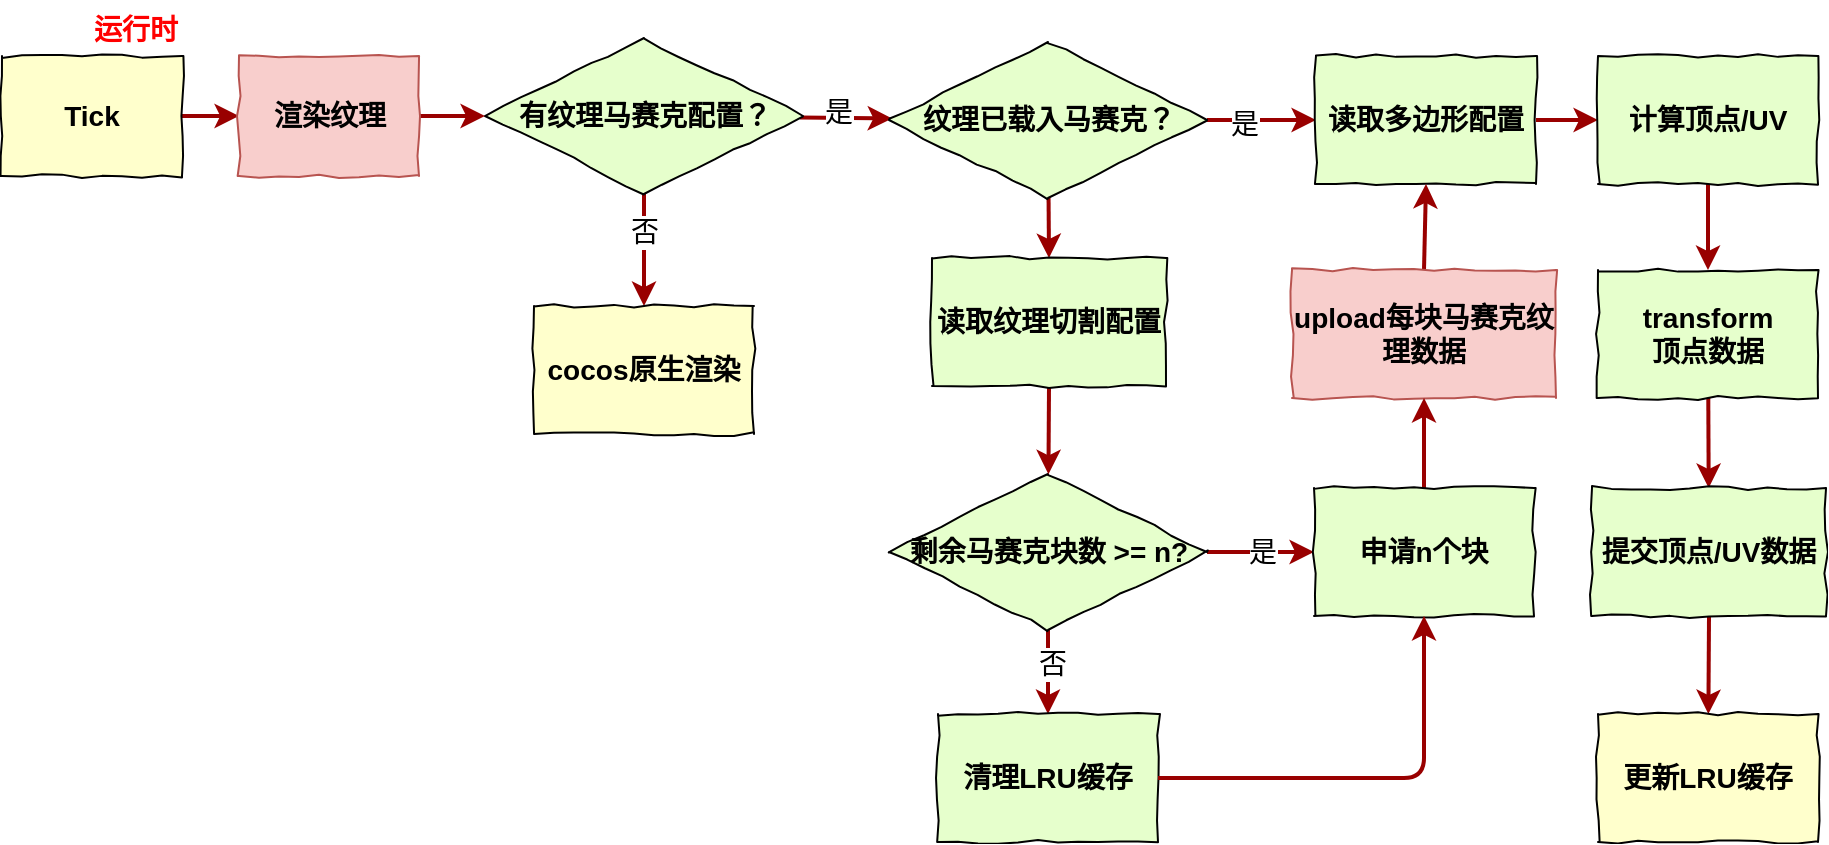 <mxfile pages="1" version="11.2.5" type="github"><diagram name="Page-1" id="c7558073-3199-34d8-9f00-42111426c3f3"><mxGraphModel dx="891" dy="625" grid="1" gridSize="10" guides="1" tooltips="1" connect="1" arrows="1" fold="1" page="1" pageScale="1" pageWidth="2339" pageHeight="3300" background="#ffffff" math="0" shadow="0"><root><mxCell id="0"/><mxCell id="1" parent="0"/><mxCell id="b0LK3URDOiDDCZ83941C-109" style="edgeStyle=none;orthogonalLoop=1;jettySize=auto;html=1;exitX=0.5;exitY=0;exitDx=0;exitDy=0;strokeColor=#990000;strokeWidth=2;entryX=0;entryY=0.5;entryDx=0;entryDy=0;comic=0;fontSize=14;" parent="1" source="b0LK3URDOiDDCZ83941C-130" target="b0LK3URDOiDDCZ83941C-121" edge="1"><mxGeometry relative="1" as="geometry"><mxPoint x="710" y="388" as="targetPoint"/><mxPoint x="680" y="388" as="sourcePoint"/></mxGeometry></mxCell><mxCell id="b0LK3URDOiDDCZ83941C-159" value="是" style="text;html=1;resizable=0;points=[];align=center;verticalAlign=middle;labelBackgroundColor=#ffffff;fontColor=#000000;fontSize=14;" parent="b0LK3URDOiDDCZ83941C-109" vertex="1" connectable="0"><mxGeometry x="-0.313" y="-2" relative="1" as="geometry"><mxPoint as="offset"/></mxGeometry></mxCell><mxCell id="b0LK3URDOiDDCZ83941C-131" value="" style="edgeStyle=none;orthogonalLoop=1;jettySize=auto;html=1;strokeColor=#990000;strokeWidth=2;comic=0;fontSize=14;" parent="1" source="b0LK3URDOiDDCZ83941C-105" target="b0LK3URDOiDDCZ83941C-130" edge="1"><mxGeometry relative="1" as="geometry"/></mxCell><mxCell id="b0LK3URDOiDDCZ83941C-160" value="是" style="text;html=1;resizable=0;points=[];align=center;verticalAlign=middle;labelBackgroundColor=#ffffff;fontColor=#000000;fontSize=14;" parent="b0LK3URDOiDDCZ83941C-131" vertex="1" connectable="0"><mxGeometry x="-0.189" y="3" relative="1" as="geometry"><mxPoint as="offset"/></mxGeometry></mxCell><mxCell id="b0LK3URDOiDDCZ83941C-164" value="" style="edgeStyle=none;comic=0;orthogonalLoop=1;jettySize=auto;html=1;strokeColor=#990000;strokeWidth=2;fontColor=#000000;entryX=0.5;entryY=0;entryDx=0;entryDy=0;fontSize=14;" parent="1" source="b0LK3URDOiDDCZ83941C-105" target="b0LK3URDOiDDCZ83941C-166" edge="1"><mxGeometry relative="1" as="geometry"><mxPoint x="450" y="480" as="targetPoint"/></mxGeometry></mxCell><mxCell id="b0LK3URDOiDDCZ83941C-165" value="否" style="text;html=1;resizable=0;points=[];align=center;verticalAlign=middle;labelBackgroundColor=#ffffff;fontColor=#000000;fontSize=14;" parent="b0LK3URDOiDDCZ83941C-164" vertex="1" connectable="0"><mxGeometry x="-0.325" relative="1" as="geometry"><mxPoint as="offset"/></mxGeometry></mxCell><mxCell id="b0LK3URDOiDDCZ83941C-105" value="有纹理马赛克配置？" style="rhombus;whiteSpace=wrap;html=1;rotation=0;direction=south;fillColor=#E6FFCC;shadow=0;comic=1;fontStyle=1;fontSize=14;" parent="1" vertex="1"><mxGeometry x="366.5" y="351" width="159" height="78" as="geometry"/></mxCell><mxCell id="b0LK3URDOiDDCZ83941C-162" value="" style="edgeStyle=none;comic=0;orthogonalLoop=1;jettySize=auto;html=1;strokeColor=#990000;strokeWidth=2;fontColor=#000000;entryX=0.5;entryY=0;entryDx=0;entryDy=0;fontSize=14;" parent="1" source="b0LK3URDOiDDCZ83941C-130" target="b0LK3URDOiDDCZ83941C-128" edge="1"><mxGeometry relative="1" as="geometry"/></mxCell><mxCell id="b0LK3URDOiDDCZ83941C-130" value="纹理已载入马赛克？" style="rhombus;whiteSpace=wrap;html=1;rotation=0;direction=south;fillColor=#E6FFCC;shadow=0;comic=1;fontStyle=1;fontSize=14;" parent="1" vertex="1"><mxGeometry x="568.5" y="353" width="159" height="78" as="geometry"/></mxCell><mxCell id="b0LK3URDOiDDCZ83941C-171" style="edgeStyle=none;comic=0;orthogonalLoop=1;jettySize=auto;html=1;exitX=1;exitY=0.5;exitDx=0;exitDy=0;strokeColor=#990000;strokeWidth=2;fontColor=#000000;fontSize=14;" parent="1" source="b0LK3URDOiDDCZ83941C-168" target="b0LK3URDOiDDCZ83941C-167" edge="1"><mxGeometry relative="1" as="geometry"/></mxCell><mxCell id="b0LK3URDOiDDCZ83941C-172" value="否" style="text;html=1;resizable=0;points=[];align=center;verticalAlign=middle;labelBackgroundColor=#ffffff;fontColor=#000000;fontSize=14;" parent="b0LK3URDOiDDCZ83941C-171" vertex="1" connectable="0"><mxGeometry x="-0.196" y="1" relative="1" as="geometry"><mxPoint x="1" as="offset"/></mxGeometry></mxCell><mxCell id="b0LK3URDOiDDCZ83941C-173" value="是" style="edgeStyle=none;comic=0;orthogonalLoop=1;jettySize=auto;html=1;exitX=0.5;exitY=0;exitDx=0;exitDy=0;entryX=0;entryY=0.5;entryDx=0;entryDy=0;strokeColor=#990000;strokeWidth=2;fontColor=#000000;fontSize=14;" parent="1" source="b0LK3URDOiDDCZ83941C-168" target="b0LK3URDOiDDCZ83941C-177" edge="1"><mxGeometry relative="1" as="geometry"/></mxCell><mxCell id="b0LK3URDOiDDCZ83941C-168" value="剩余马赛克块数 &amp;gt;= n?" style="rhombus;whiteSpace=wrap;html=1;rotation=0;direction=south;fillColor=#E6FFCC;shadow=0;comic=1;fontStyle=1;fontSize=14;" parent="1" vertex="1"><mxGeometry x="568.5" y="569" width="159" height="78" as="geometry"/></mxCell><mxCell id="b0LK3URDOiDDCZ83941C-148" style="edgeStyle=none;comic=0;orthogonalLoop=1;jettySize=auto;html=1;exitX=1;exitY=0.5;exitDx=0;exitDy=0;entryX=0;entryY=0.5;entryDx=0;entryDy=0;strokeColor=#990000;strokeWidth=2;fontColor=#000000;fontSize=14;" parent="1" source="b0LK3URDOiDDCZ83941C-106" target="b0LK3URDOiDDCZ83941C-147" edge="1"><mxGeometry relative="1" as="geometry"/></mxCell><mxCell id="b0LK3URDOiDDCZ83941C-106" value="Tick" style="whiteSpace=wrap;align=center;verticalAlign=middle;fontStyle=1;strokeWidth=1;fillColor=#FFFFCC;comic=1;fontSize=14;" parent="1" vertex="1"><mxGeometry x="125" y="360" width="90" height="60" as="geometry"/></mxCell><mxCell id="b0LK3URDOiDDCZ83941C-108" value="运行时" style="text;html=1;comic=1;fontStyle=1;fontColor=#FF0000;fontSize=14;" parent="1" vertex="1"><mxGeometry x="169" y="332" width="60" height="30" as="geometry"/></mxCell><mxCell id="b0LK3URDOiDDCZ83941C-127" value="" style="edgeStyle=none;orthogonalLoop=1;jettySize=auto;html=1;strokeColor=#990000;strokeWidth=2;comic=0;fontSize=14;" parent="1" source="b0LK3URDOiDDCZ83941C-121" target="b0LK3URDOiDDCZ83941C-126" edge="1"><mxGeometry relative="1" as="geometry"/></mxCell><mxCell id="b0LK3URDOiDDCZ83941C-121" value="读取多边形配置&lt;br style=&quot;font-size: 14px;&quot;&gt;" style="rounded=0;whiteSpace=wrap;html=1;shadow=0;comic=1;strokeColor=#000000;strokeWidth=1;fillColor=#ffffff;fontColor=#000000;fillColor=#E6FFCC;comic=1;fontStyle=1;fontSize=14;" parent="1" vertex="1"><mxGeometry x="782" y="360" width="110" height="64" as="geometry"/></mxCell><mxCell id="b0LK3URDOiDDCZ83941C-135" value="" style="edgeStyle=none;orthogonalLoop=1;jettySize=auto;html=1;strokeColor=#990000;strokeWidth=2;comic=0;exitX=0.5;exitY=1;exitDx=0;exitDy=0;fontSize=14;" parent="1" source="b0LK3URDOiDDCZ83941C-145" target="b0LK3URDOiDDCZ83941C-134" edge="1"><mxGeometry relative="1" as="geometry"/></mxCell><mxCell id="b0LK3URDOiDDCZ83941C-144" value="" style="edgeStyle=none;comic=0;orthogonalLoop=1;jettySize=auto;html=1;strokeColor=#990000;strokeWidth=2;fontColor=#000000;fontSize=14;" parent="1" source="b0LK3URDOiDDCZ83941C-126" target="b0LK3URDOiDDCZ83941C-143" edge="1"><mxGeometry relative="1" as="geometry"/></mxCell><mxCell id="b0LK3URDOiDDCZ83941C-126" value="计算顶点/UV" style="rounded=0;whiteSpace=wrap;html=1;shadow=0;comic=1;strokeColor=#000000;strokeWidth=1;fillColor=#ffffff;fontColor=#000000;fillColor=#E6FFCC;comic=1;fontStyle=1;fontSize=14;" parent="1" vertex="1"><mxGeometry x="923" y="360" width="110" height="64" as="geometry"/></mxCell><mxCell id="b0LK3URDOiDDCZ83941C-146" value="" style="edgeStyle=none;comic=0;orthogonalLoop=1;jettySize=auto;html=1;strokeColor=#990000;strokeWidth=2;fontColor=#000000;fontSize=14;" parent="1" source="b0LK3URDOiDDCZ83941C-143" target="b0LK3URDOiDDCZ83941C-145" edge="1"><mxGeometry relative="1" as="geometry"/></mxCell><mxCell id="b0LK3URDOiDDCZ83941C-143" value="transform&lt;br&gt;顶点数据" style="rounded=0;whiteSpace=wrap;html=1;shadow=0;comic=1;strokeColor=#000000;strokeWidth=1;fillColor=#ffffff;fontColor=#000000;fillColor=#E6FFCC;comic=1;fontStyle=1;fontSize=14;" parent="1" vertex="1"><mxGeometry x="923" y="467" width="110" height="64" as="geometry"/></mxCell><mxCell id="b0LK3URDOiDDCZ83941C-145" value="提交顶点/UV数据" style="rounded=0;whiteSpace=wrap;html=1;shadow=0;comic=1;strokeColor=#000000;strokeWidth=1;fillColor=#ffffff;fontColor=#000000;fillColor=#E6FFCC;comic=1;fontStyle=1;fontSize=14;" parent="1" vertex="1"><mxGeometry x="920" y="576" width="117" height="64" as="geometry"/></mxCell><mxCell id="b0LK3URDOiDDCZ83941C-134" value="更新LRU缓存" style="rounded=0;whiteSpace=wrap;html=1;shadow=0;comic=1;strokeColor=#000000;strokeWidth=1;fillColor=#ffffff;fontColor=#000000;fillColor=#FFFFCC;comic=1;fontStyle=1;fontSize=14;" parent="1" vertex="1"><mxGeometry x="923" y="689" width="110" height="64" as="geometry"/></mxCell><mxCell id="b0LK3URDOiDDCZ83941C-170" style="edgeStyle=none;comic=0;orthogonalLoop=1;jettySize=auto;html=1;exitX=0.5;exitY=1;exitDx=0;exitDy=0;strokeColor=#990000;strokeWidth=2;fontColor=#000000;fontSize=14;" parent="1" source="b0LK3URDOiDDCZ83941C-128" target="b0LK3URDOiDDCZ83941C-168" edge="1"><mxGeometry relative="1" as="geometry"/></mxCell><mxCell id="b0LK3URDOiDDCZ83941C-128" value="读取纹理切割配置" style="rounded=0;whiteSpace=wrap;html=1;shadow=0;comic=1;strokeColor=#000000;strokeWidth=1;fillColor=#ffffff;fontColor=#000000;fillColor=#E6FFCC;comic=1;fontStyle=1;fontSize=14;" parent="1" vertex="1"><mxGeometry x="590" y="461" width="117" height="64" as="geometry"/></mxCell><mxCell id="b0LK3URDOiDDCZ83941C-175" style="edgeStyle=none;comic=0;orthogonalLoop=1;jettySize=auto;html=1;exitX=0.5;exitY=0;exitDx=0;exitDy=0;entryX=0.5;entryY=1;entryDx=0;entryDy=0;strokeColor=#990000;strokeWidth=2;fontColor=#000000;fontSize=14;" parent="1" source="b0LK3URDOiDDCZ83941C-133" target="b0LK3URDOiDDCZ83941C-121" edge="1"><mxGeometry relative="1" as="geometry"/></mxCell><mxCell id="b0LK3URDOiDDCZ83941C-133" value="upload每块马赛克纹理数据" style="rounded=0;whiteSpace=wrap;html=1;shadow=0;comic=1;strokeColor=#b85450;strokeWidth=1;fillColor=#E6D0DE;fillColor=#f8cecc;comic=1;fontStyle=1;fontSize=14;" parent="1" vertex="1"><mxGeometry x="770" y="467" width="132" height="64" as="geometry"/></mxCell><mxCell id="b0LK3URDOiDDCZ83941C-149" style="edgeStyle=none;comic=0;orthogonalLoop=1;jettySize=auto;html=1;exitX=1;exitY=0.5;exitDx=0;exitDy=0;entryX=0.5;entryY=1;entryDx=0;entryDy=0;strokeColor=#990000;strokeWidth=2;fontColor=#000000;fontSize=14;" parent="1" source="b0LK3URDOiDDCZ83941C-147" target="b0LK3URDOiDDCZ83941C-105" edge="1"><mxGeometry relative="1" as="geometry"/></mxCell><mxCell id="b0LK3URDOiDDCZ83941C-147" value="渲染纹理" style="whiteSpace=wrap;align=center;verticalAlign=middle;fontStyle=1;strokeWidth=1;fillColor=#f8cecc;comic=1;strokeColor=#b85450;fontSize=14;" parent="1" vertex="1"><mxGeometry x="243.5" y="360" width="90" height="60" as="geometry"/></mxCell><mxCell id="b0LK3URDOiDDCZ83941C-166" value="cocos原生渲染" style="rounded=0;whiteSpace=wrap;html=1;shadow=0;comic=1;strokeColor=#000000;strokeWidth=1;fillColor=#FFFFCC;fontColor=#000000;fillColor=#FFFFCC;comic=1;fontStyle=1;fontSize=14;" parent="1" vertex="1"><mxGeometry x="391" y="485" width="110" height="64" as="geometry"/></mxCell><mxCell id="b0LK3URDOiDDCZ83941C-167" value="清理LRU缓存" style="rounded=0;whiteSpace=wrap;html=1;shadow=0;comic=1;strokeColor=#000000;strokeWidth=1;fillColor=#ffffff;fontColor=#000000;fillColor=#E6FFCC;comic=1;fontStyle=1;fontSize=14;" parent="1" vertex="1"><mxGeometry x="593" y="689" width="110" height="64" as="geometry"/></mxCell><mxCell id="b0LK3URDOiDDCZ83941C-180" style="edgeStyle=none;comic=0;orthogonalLoop=1;jettySize=auto;html=1;exitX=0.5;exitY=0;exitDx=0;exitDy=0;entryX=0.5;entryY=1;entryDx=0;entryDy=0;strokeColor=#990000;strokeWidth=2;fontSize=14;fontColor=#000000;" parent="1" source="b0LK3URDOiDDCZ83941C-177" target="b0LK3URDOiDDCZ83941C-133" edge="1"><mxGeometry relative="1" as="geometry"/></mxCell><mxCell id="b0LK3URDOiDDCZ83941C-177" value="申请n个块" style="rounded=0;whiteSpace=wrap;html=1;shadow=0;comic=1;strokeColor=#000000;strokeWidth=1;fillColor=#ffffff;fontColor=#000000;fillColor=#E6FFCC;comic=1;fontStyle=1;fontSize=14;" parent="1" vertex="1"><mxGeometry x="781" y="576" width="110" height="64" as="geometry"/></mxCell><mxCell id="b0LK3URDOiDDCZ83941C-178" style="edgeStyle=none;comic=0;orthogonalLoop=1;jettySize=auto;html=1;exitX=1;exitY=0.5;exitDx=0;exitDy=0;entryX=0.5;entryY=1;entryDx=0;entryDy=0;strokeColor=#990000;strokeWidth=2;fontColor=#000000;fontSize=14;" parent="1" source="b0LK3URDOiDDCZ83941C-167" target="b0LK3URDOiDDCZ83941C-177" edge="1"><mxGeometry relative="1" as="geometry"><mxPoint x="703" y="721" as="sourcePoint"/><mxPoint x="836" y="531" as="targetPoint"/><Array as="points"><mxPoint x="836" y="721"/></Array></mxGeometry></mxCell></root></mxGraphModel></diagram></mxfile>